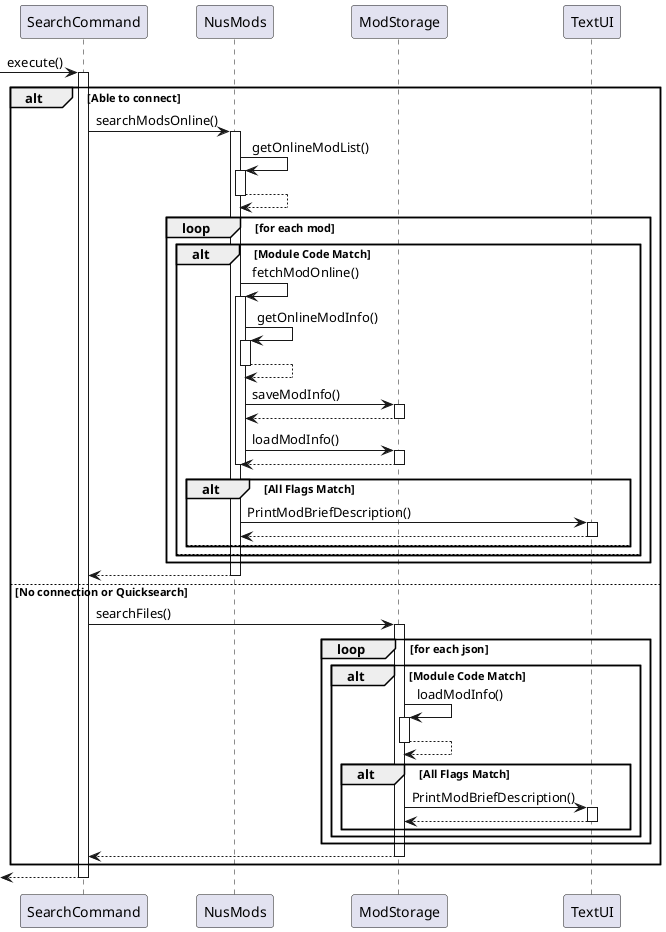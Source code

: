 @startuml

[-> SearchCommand : execute()
activate SearchCommand

alt Able to connect
    SearchCommand -> NusMods : searchModsOnline()
    activate NusMods
    NusMods -> NusMods : getOnlineModList()
    activate NusMods
    NusMods --> NusMods
    deactivate NusMods
    loop for each mod
            alt Module Code Match
                    NusMods -> NusMods : fetchModOnline()
                    activate NusMods
                    NusMods -> NusMods : getOnlineModInfo()
                    activate NusMods
                    NusMods --> NusMods
                    deactivate NusMods
                    NusMods -> ModStorage : saveModInfo()
                    activate ModStorage
                    ModStorage --> NusMods
                    deactivate ModStorage
                    NusMods -> ModStorage : loadModInfo()
                    activate ModStorage
                    ModStorage --> NusMods
                    deactivate ModStorage
                    deactivate NusMods
                alt All Flags Match
                    NusMods -> TextUI : PrintModBriefDescription()
                    activate TextUI
                    TextUI --> NusMods
                    deactivate TextUI
                else
                end
            else
            end
    end
    NusMods --> SearchCommand
    deactivate NusMods

else No connection or Quicksearch

    SearchCommand -> ModStorage : searchFiles()
    activate ModStorage
    loop for each json
        alt Module Code Match
            ModStorage -> ModStorage : loadModInfo()
            activate ModStorage
            ModStorage --> ModStorage
            deactivate ModStorage
            alt All Flags Match
                ModStorage -> TextUI : PrintModBriefDescription()
                activate TextUI
                TextUI --> ModStorage
                deactivate TextUI
            end
        end
    end
    ModStorage --> SearchCommand
    deactivate ModStorage

end

<-- SearchCommand
deactivate SearchCommand

@enduml